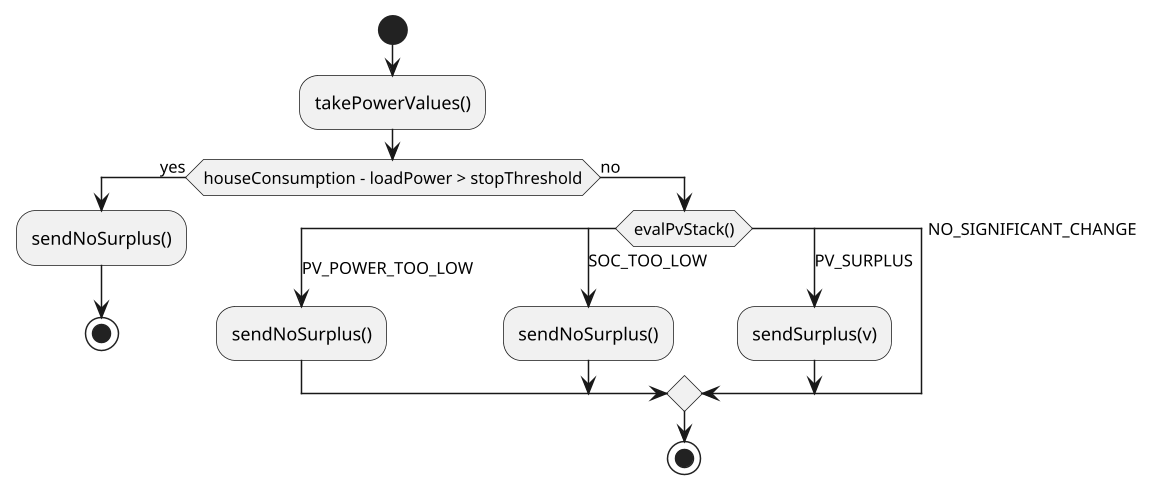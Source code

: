 @startuml
'https://plantuml.com/activity-diagram-beta

scale 1.5
start
:takePowerValues();
if (houseConsumption - loadPower > stopThreshold) then (yes)
    :sendNoSurplus();
    stop
else (no)
    switch(evalPvStack())
    case(PV_POWER_TOO_LOW)
        :sendNoSurplus();
        'stop
    case(SOC_TOO_LOW)
        :sendNoSurplus();
        'stop
    case(PV_SURPLUS)
        :sendSurplus(v);
        'stop
    case(NO_SIGNIFICANT_CHANGE)
        'stop
    endswitch

    stop

@enduml
